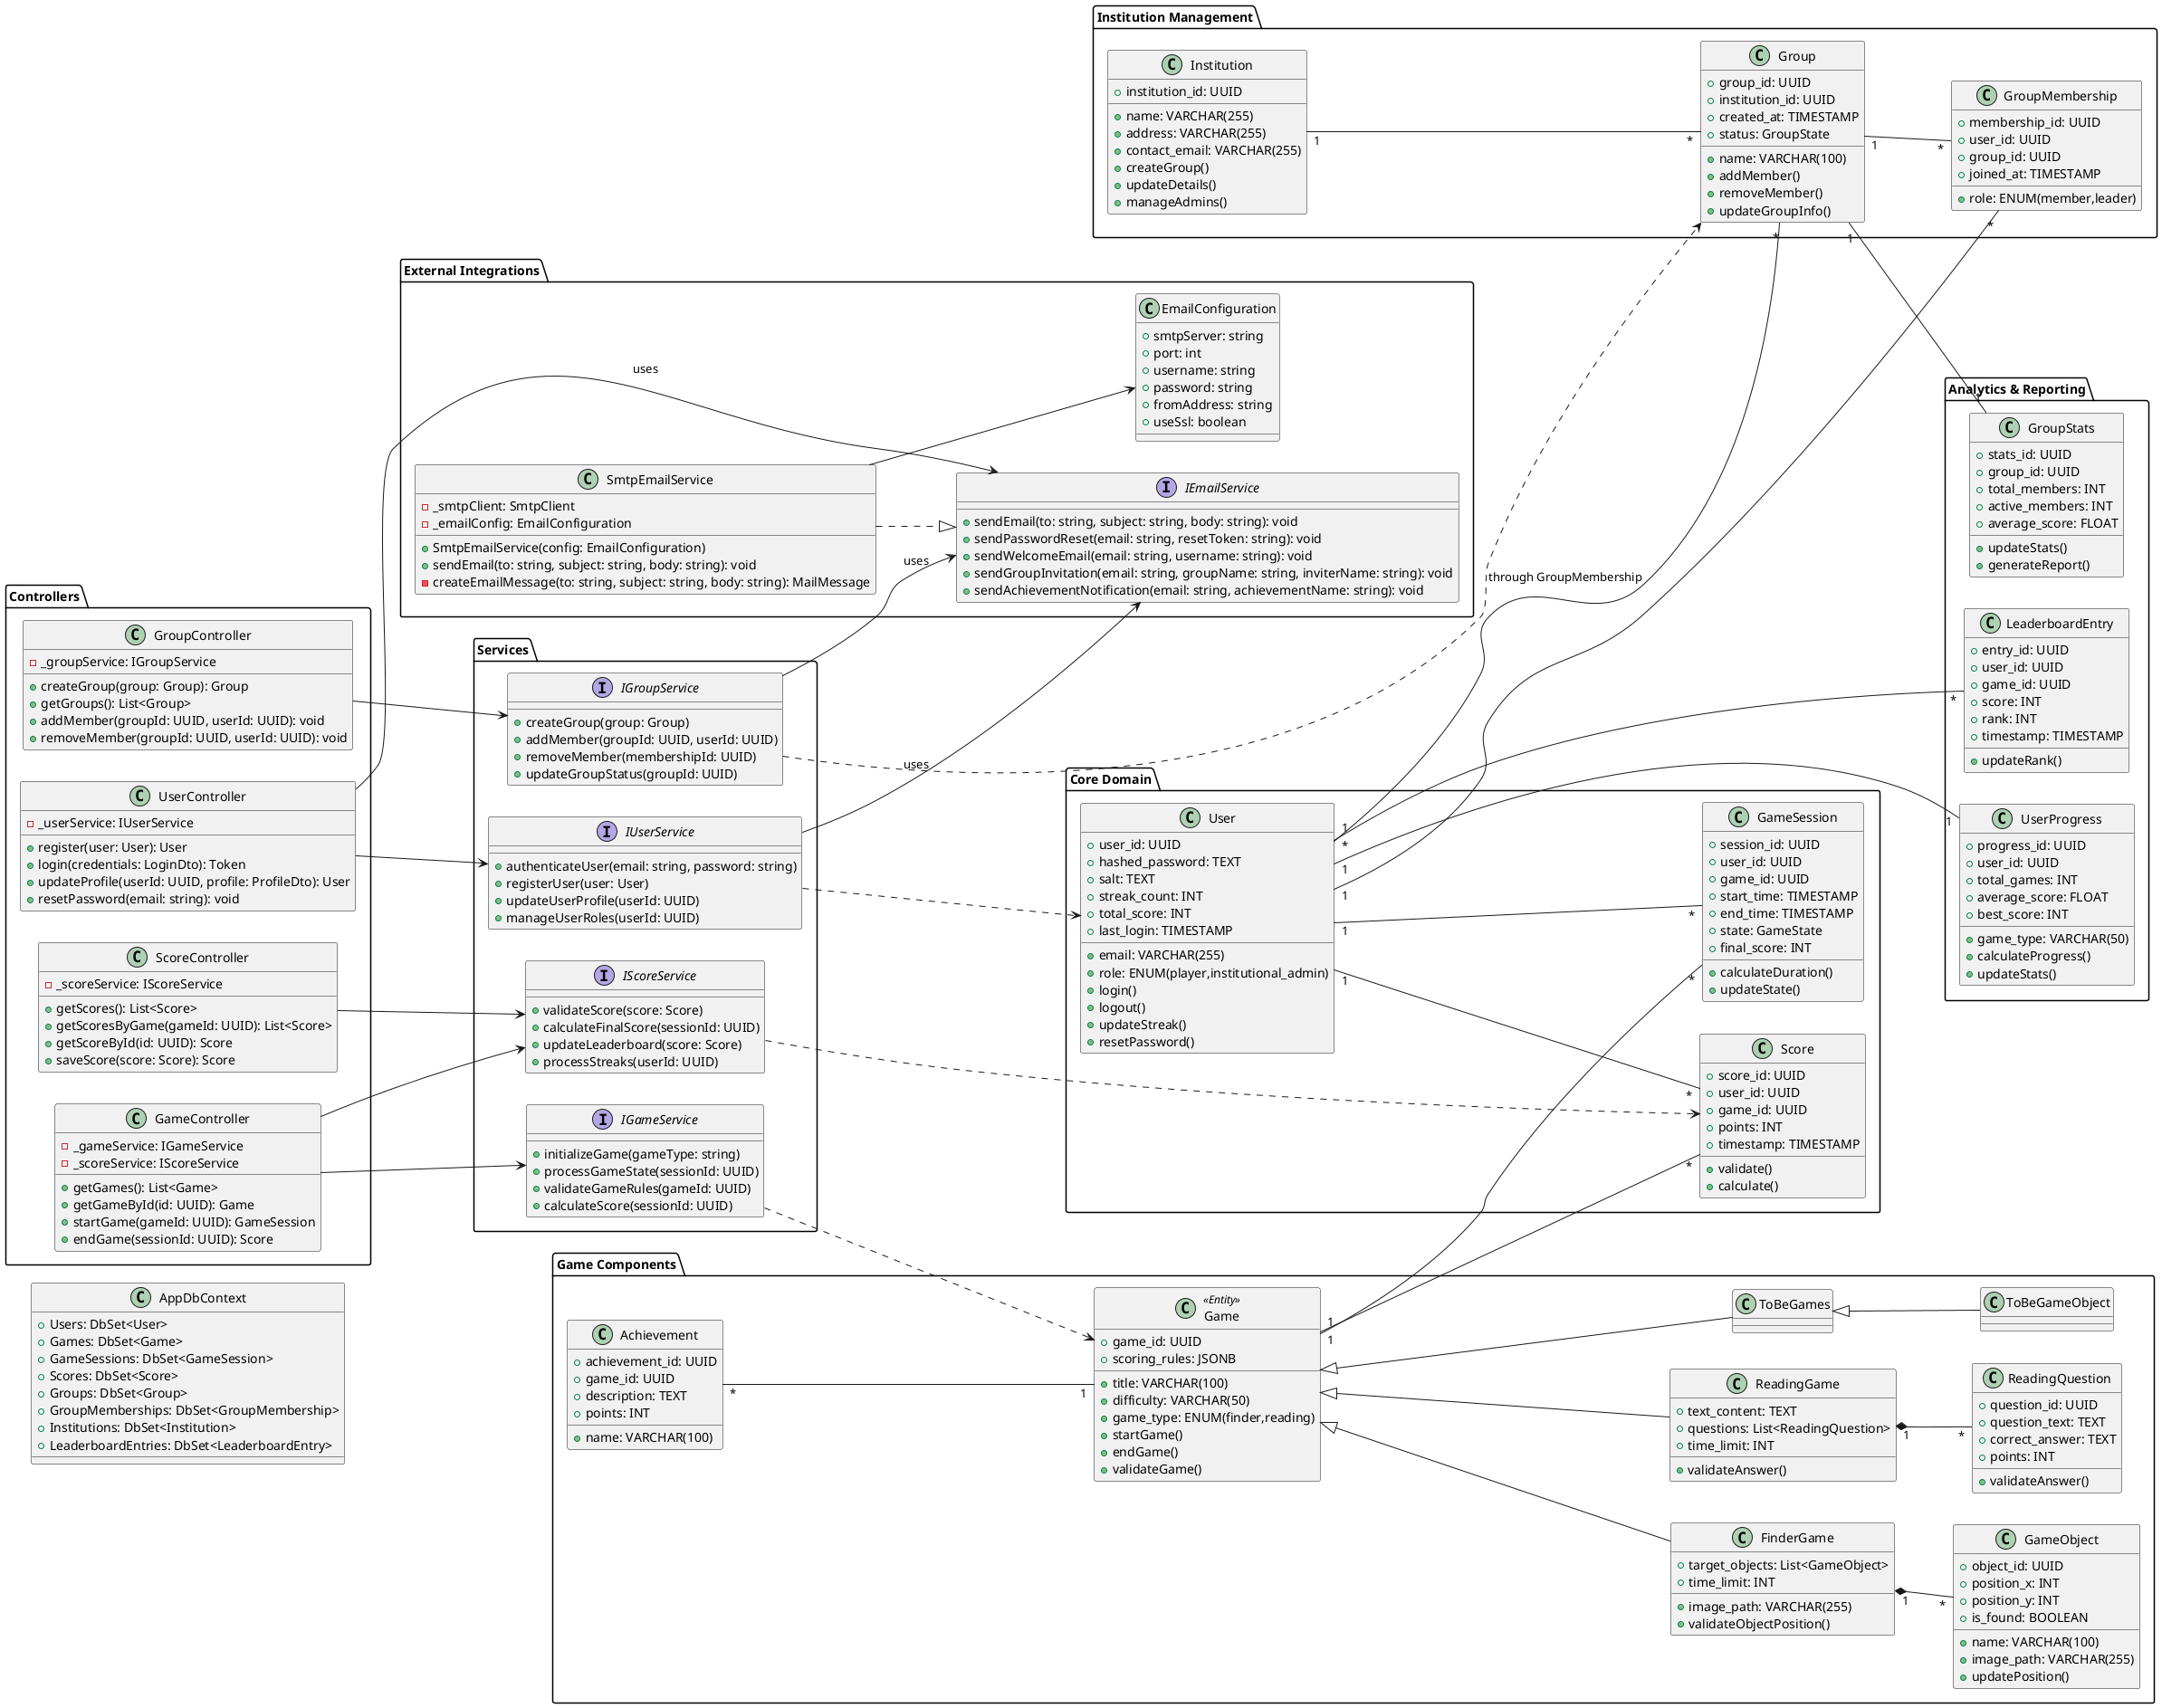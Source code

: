 @startuml
' Style settings
left to right direction
' Existing Components
package "Game Components" {
    class Game <<Entity>> {
        +game_id: UUID
        +title: VARCHAR(100)
        +scoring_rules: JSONB
        +difficulty: VARCHAR(50)
        +game_type: ENUM(finder,reading)
        +startGame()
        +endGame()
        +validateGame()
    }

    class FinderGame {
        +image_path: VARCHAR(255)
        +target_objects: List<GameObject>
        +time_limit: INT
        +validateObjectPosition()
    }

    class ReadingGame {
        +text_content: TEXT
        +questions: List<ReadingQuestion>
        +time_limit: INT
        +validateAnswer()
    }

    class GameObject {
        +object_id: UUID
        +name: VARCHAR(100)
        +image_path: VARCHAR(255)
        +position_x: INT
        +position_y: INT
        +is_found: BOOLEAN
        +updatePosition()
    }

    class ReadingQuestion {
        +question_id: UUID
        +question_text: TEXT
        +correct_answer: TEXT
        +points: INT
        +validateAnswer()
    }
    class Achievement {
        +achievement_id: UUID
        +game_id: UUID
        +name: VARCHAR(100)
        +description: TEXT
        +points: INT
    }
    class ToBeGames {}
    class ToBeGameObject {}
}

package "Core Domain" {
    class User {
        +user_id: UUID
        +email: VARCHAR(255)
        +hashed_password: TEXT
        +salt: TEXT
        +streak_count: INT
        +total_score: INT
        +last_login: TIMESTAMP
        +role: ENUM(player,institutional_admin)
        +login()
        +logout()
        +updateStreak()
        +resetPassword()
    }

    class Score {
        +score_id: UUID
        +user_id: UUID
        +game_id: UUID
        +points: INT
        +timestamp: TIMESTAMP
        +validate()
        +calculate()
    }

    class GameSession {
        +session_id: UUID
        +user_id: UUID
        +game_id: UUID
        +start_time: TIMESTAMP
        +end_time: TIMESTAMP
        +state: GameState
        +final_score: INT
        +calculateDuration()
        +updateState()
    }
}


' Planned/Future Components
package "Institution Management" {
    class Institution {
        +institution_id: UUID
        +name: VARCHAR(255)
        +address: VARCHAR(255)
        +contact_email: VARCHAR(255)
        +createGroup()
        +updateDetails()
        +manageAdmins()
    }

    class Group {
        +group_id: UUID
        +name: VARCHAR(100)
        +institution_id: UUID
        +created_at: TIMESTAMP
        +status: GroupState
        +addMember()
        +removeMember()
        +updateGroupInfo()
    }

    class GroupMembership {
        +membership_id: UUID
        +user_id: UUID
        +group_id: UUID
        +joined_at: TIMESTAMP
        +role: ENUM(member,leader)
    }

}

package "Analytics & Reporting" {
    class UserProgress {
        +progress_id: UUID
        +user_id: UUID
        +game_type: VARCHAR(50)
        +total_games: INT
        +average_score: FLOAT
        +best_score: INT
        +calculateProgress()
        +updateStats()
    }

    class GroupStats {
        +stats_id: UUID
        +group_id: UUID
        +total_members: INT
        +active_members: INT
        +average_score: FLOAT
        +updateStats()
        +generateReport()
    }

    class LeaderboardEntry {
        +entry_id: UUID
        +user_id: UUID
        +game_id: UUID
        +score: INT
        +rank: INT
        +timestamp: TIMESTAMP
        +updateRank()
    }
}

package "Services" {
    interface IGameService {
        +initializeGame(gameType: string)
        +processGameState(sessionId: UUID)
        +validateGameRules(gameId: UUID)
        +calculateScore(sessionId: UUID)
    }

    interface IScoreService {
        +validateScore(score: Score)
        +calculateFinalScore(sessionId: UUID)
        +updateLeaderboard(score: Score)
        +processStreaks(userId: UUID)
    }

    interface IUserService {
        +authenticateUser(email: string, password: string)
        +registerUser(user: User)
        +updateUserProfile(userId: UUID)
        +manageUserRoles(userId: UUID)
    }

    interface IGroupService {
        +createGroup(group: Group)
        +addMember(groupId: UUID, userId: UUID)
        +removeMember(membershipId: UUID)
        +updateGroupStatus(groupId: UUID)
    }
}

package "Controllers" {
    class GameController {
        -_gameService: IGameService
        -_scoreService: IScoreService
        +getGames(): List<Game>
        +getGameById(id: UUID): Game
        +startGame(gameId: UUID): GameSession
        +endGame(sessionId: UUID): Score
    }

    

    class ScoreController {
        -_scoreService: IScoreService
        +getScores(): List<Score>
        +getScoresByGame(gameId: UUID): List<Score>
        +getScoreById(id: UUID): Score
        +saveScore(score: Score): Score
    }

    class UserController {
        -_userService: IUserService
        +register(user: User): User
        +login(credentials: LoginDto): Token
        +updateProfile(userId: UUID, profile: ProfileDto): User
        +resetPassword(email: string): void
    }

    class GroupController {
        -_groupService: IGroupService
        +createGroup(group: Group): Group
        +getGroups(): List<Group>
        +addMember(groupId: UUID, userId: UUID): void
        +removeMember(groupId: UUID, userId: UUID): void
    }

}


' Database Context
class AppDbContext {
    +Users: DbSet<User>
    +Games: DbSet<Game>
    +GameSessions: DbSet<GameSession>
    +Scores: DbSet<Score>
    +Groups: DbSet<Group>
    +GroupMemberships: DbSet<GroupMembership>
    +Institutions: DbSet<Institution>
    +LeaderboardEntries: DbSet<LeaderboardEntry>
}

' Relationships
Game <|-- FinderGame
Game <|-- ReadingGame
Game <|-- ToBeGames
ToBeGames <|-- ToBeGameObject
FinderGame "1" *-- "*" GameObject
ReadingGame "1" *-- "*" ReadingQuestion
User "1" -- "*" Score
User "1" -- "*" GameSession
User "*" -- "*" Group : through GroupMembership
Game "1" -- "*" GameSession
Game "1" -- "*" Score
Institution "1" -- "*" Group
Group "1" -- "*" GroupMembership
User "1" -- "*" GroupMembership
Group "1" -- "1" GroupStats
User "1" -- "1" UserProgress
User "1" -- "*" LeaderboardEntry

' Service Dependencies
IGameService ..> Game
IScoreService ..> Score
IUserService ..> User
IGroupService ..> Group

' Achievement Dependencies
Achievement "*" -- "1" Game

' Controller Dependencies
GameController --> IGameService
GameController --> IScoreService
ScoreController --> IScoreService
UserController --> IUserService
GroupController --> IGroupService

' External Integrations
package "External Integrations" {
    interface IEmailService {
        +sendEmail(to: string, subject: string, body: string): void
        +sendPasswordReset(email: string, resetToken: string): void
        +sendWelcomeEmail(email: string, username: string): void
        +sendGroupInvitation(email: string, groupName: string, inviterName: string): void
        +sendAchievementNotification(email: string, achievementName: string): void
    }

    class SmtpEmailService {
        -_smtpClient: SmtpClient
        -_emailConfig: EmailConfiguration
        +SmtpEmailService(config: EmailConfiguration)
        +sendEmail(to: string, subject: string, body: string): void
        -createEmailMessage(to: string, subject: string, body: string): MailMessage
    }

    class EmailConfiguration {
        +smtpServer: string
        +port: int
        +username: string
        +password: string
        +fromAddress: string
        +useSsl: boolean
    }
}


' Add relationships for email service
SmtpEmailService ..|> IEmailService
SmtpEmailService --> EmailConfiguration
IUserService --> IEmailService : uses
IGroupService --> IEmailService : uses
UserController --> IEmailService : uses
@enduml
